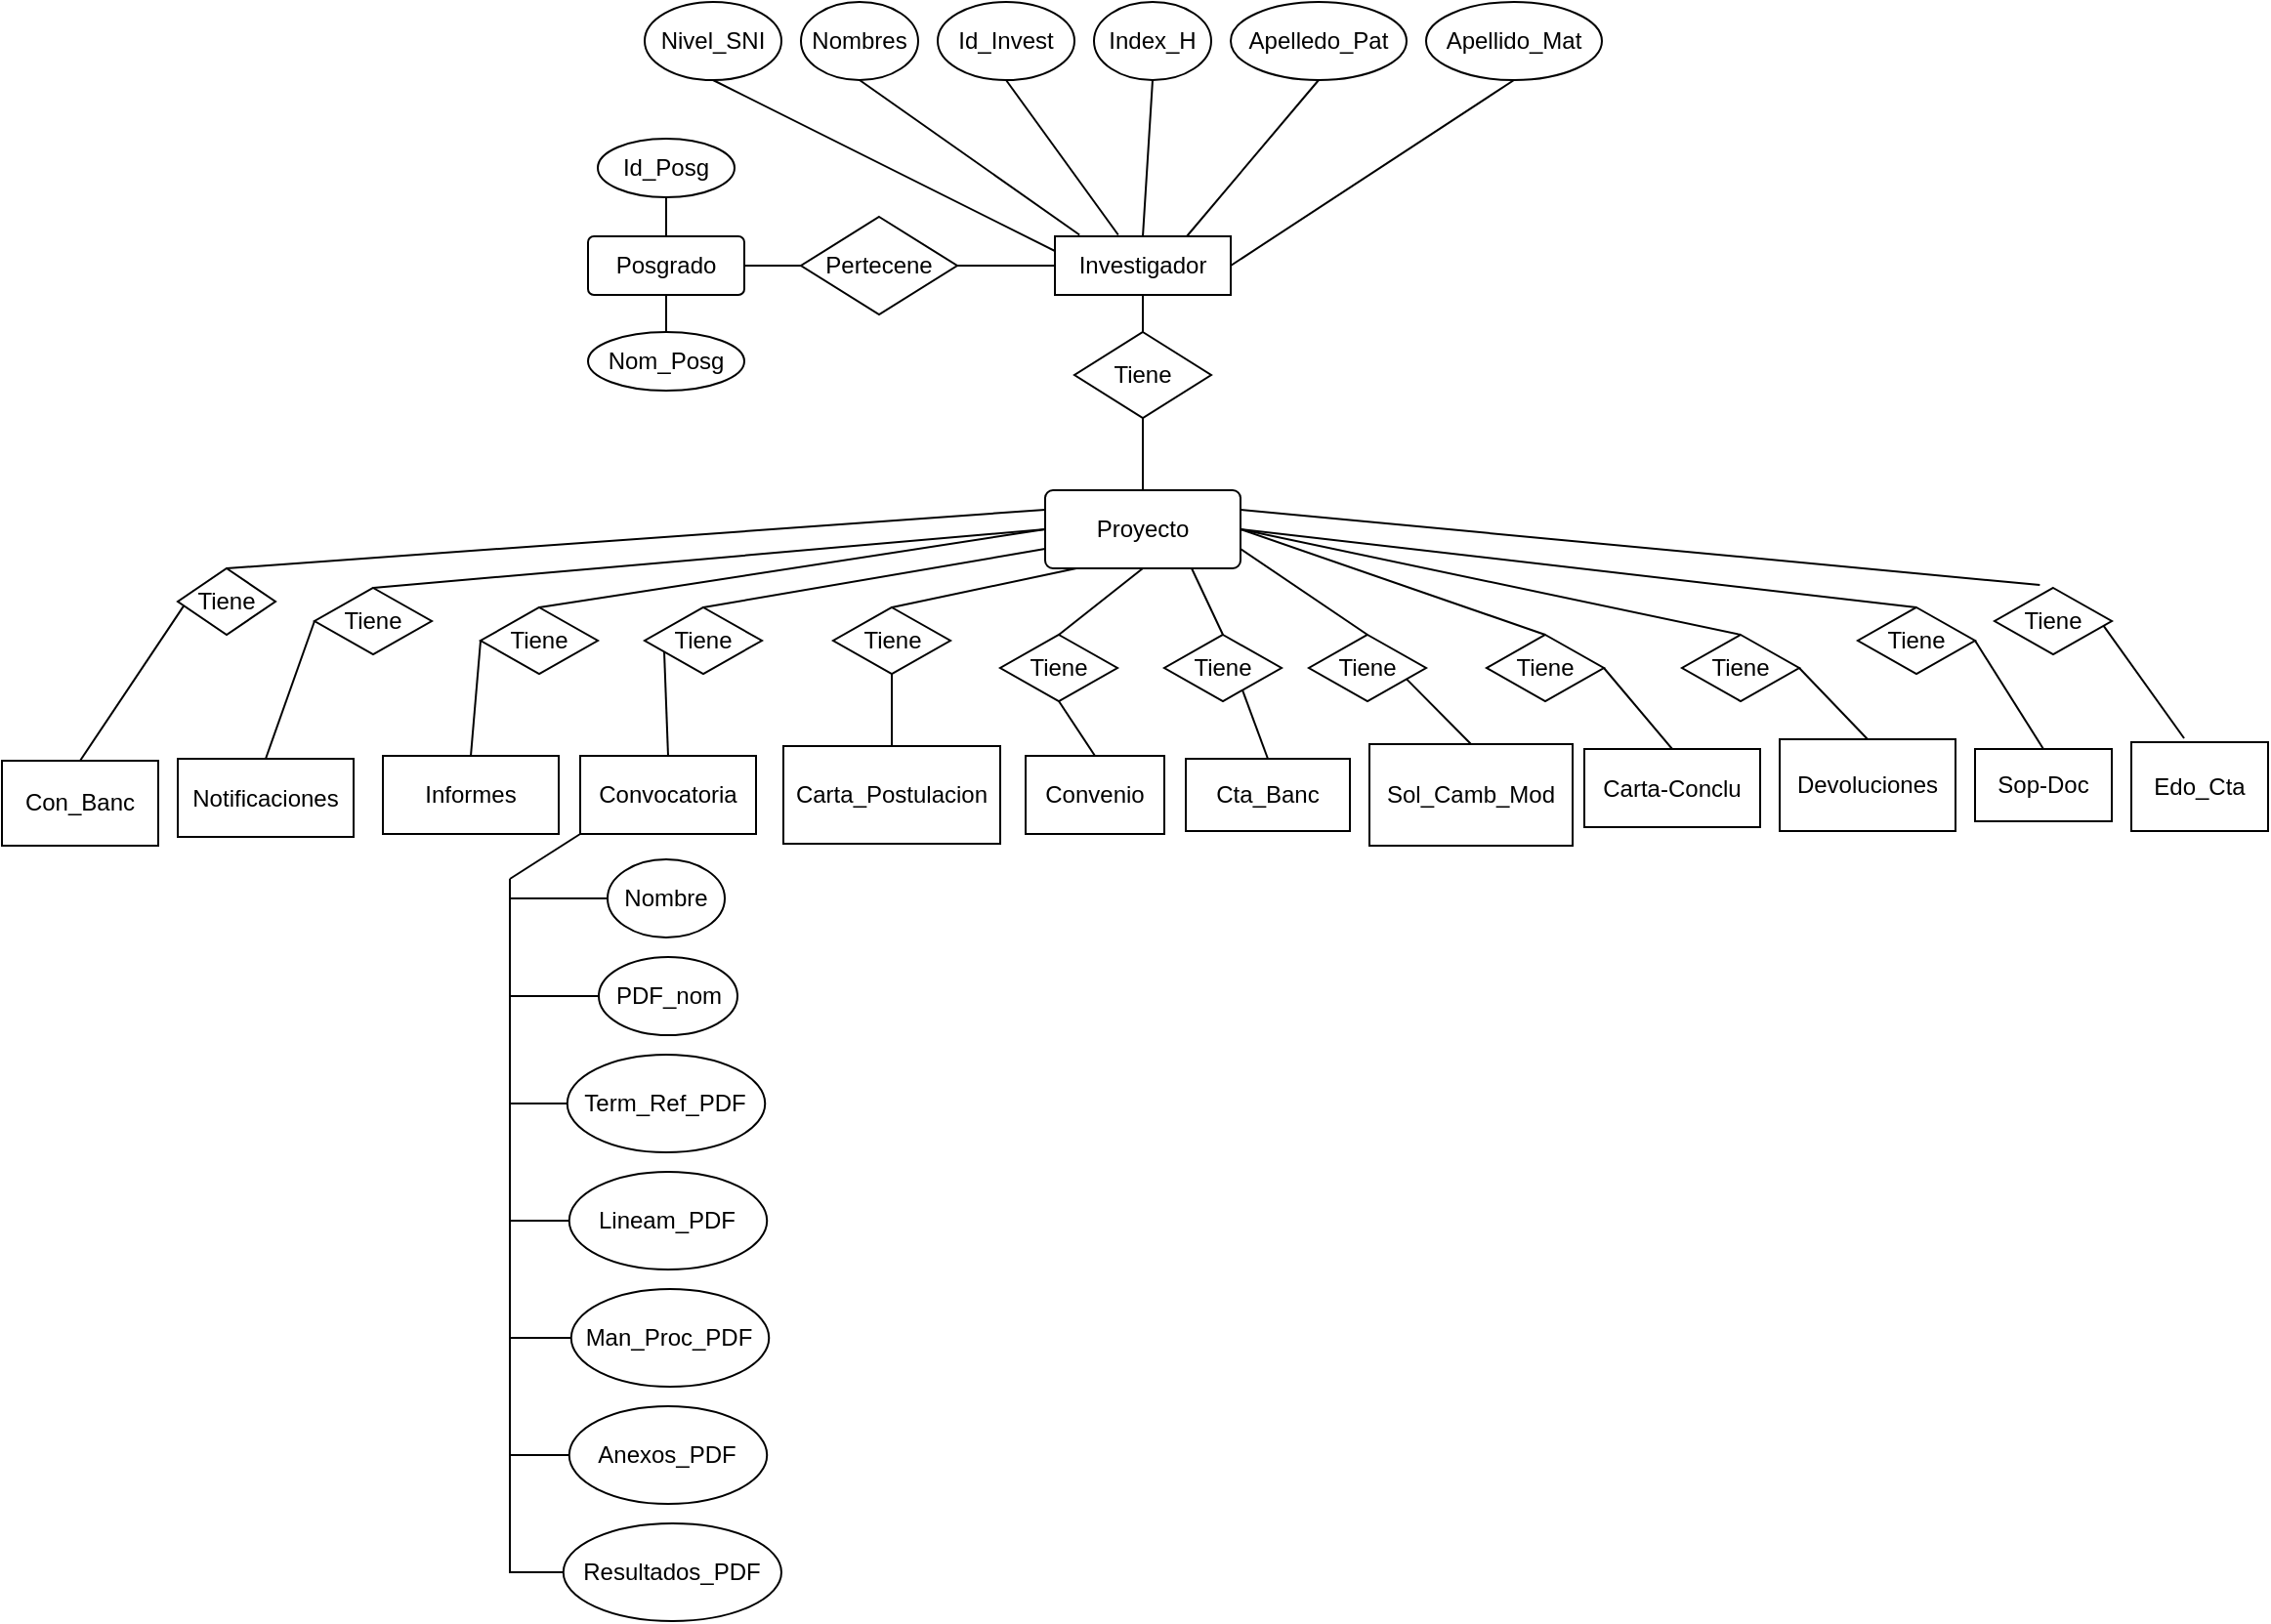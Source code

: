 <mxfile version="20.8.23" type="github">
  <diagram name="Página-1" id="talk2UAZNnC-9V4pHTTT">
    <mxGraphModel dx="2534" dy="782" grid="1" gridSize="10" guides="1" tooltips="1" connect="1" arrows="1" fold="1" page="1" pageScale="1" pageWidth="1100" pageHeight="850" math="0" shadow="0">
      <root>
        <mxCell id="0" />
        <mxCell id="1" parent="0" />
        <mxCell id="CKS4pDuvZnmvhNHZPCm1-1" value="Investigador" style="whiteSpace=wrap;html=1;align=center;" parent="1" vertex="1">
          <mxGeometry x="379" y="160" width="90" height="30" as="geometry" />
        </mxCell>
        <mxCell id="CKS4pDuvZnmvhNHZPCm1-2" value="Id_Invest" style="ellipse;whiteSpace=wrap;html=1;align=center;" parent="1" vertex="1">
          <mxGeometry x="319" y="40" width="70" height="40" as="geometry" />
        </mxCell>
        <mxCell id="CKS4pDuvZnmvhNHZPCm1-3" value="Index_H" style="ellipse;whiteSpace=wrap;html=1;align=center;" parent="1" vertex="1">
          <mxGeometry x="399" y="40" width="60" height="40" as="geometry" />
        </mxCell>
        <mxCell id="CKS4pDuvZnmvhNHZPCm1-4" value="Apelledo_Pat" style="ellipse;whiteSpace=wrap;html=1;align=center;" parent="1" vertex="1">
          <mxGeometry x="469" y="40" width="90" height="40" as="geometry" />
        </mxCell>
        <mxCell id="CKS4pDuvZnmvhNHZPCm1-5" value="Nivel_SNI" style="ellipse;whiteSpace=wrap;html=1;align=center;" parent="1" vertex="1">
          <mxGeometry x="169" y="40" width="70" height="40" as="geometry" />
        </mxCell>
        <mxCell id="CKS4pDuvZnmvhNHZPCm1-6" value="Nombres" style="ellipse;whiteSpace=wrap;html=1;align=center;" parent="1" vertex="1">
          <mxGeometry x="249" y="40" width="60" height="40" as="geometry" />
        </mxCell>
        <mxCell id="CKS4pDuvZnmvhNHZPCm1-7" value="Apellido_Mat" style="ellipse;whiteSpace=wrap;html=1;align=center;" parent="1" vertex="1">
          <mxGeometry x="569" y="40" width="90" height="40" as="geometry" />
        </mxCell>
        <mxCell id="CKS4pDuvZnmvhNHZPCm1-8" value="" style="endArrow=none;html=1;rounded=0;exitX=0;exitY=0.25;exitDx=0;exitDy=0;entryX=0.5;entryY=1;entryDx=0;entryDy=0;" parent="1" source="CKS4pDuvZnmvhNHZPCm1-1" target="CKS4pDuvZnmvhNHZPCm1-5" edge="1">
          <mxGeometry relative="1" as="geometry">
            <mxPoint x="349" y="130" as="sourcePoint" />
            <mxPoint x="509" y="130" as="targetPoint" />
          </mxGeometry>
        </mxCell>
        <mxCell id="CKS4pDuvZnmvhNHZPCm1-9" value="" style="endArrow=none;html=1;rounded=0;exitX=0.5;exitY=0;exitDx=0;exitDy=0;entryX=0.5;entryY=1;entryDx=0;entryDy=0;" parent="1" source="CKS4pDuvZnmvhNHZPCm1-1" target="CKS4pDuvZnmvhNHZPCm1-3" edge="1">
          <mxGeometry relative="1" as="geometry">
            <mxPoint x="409" y="210" as="sourcePoint" />
            <mxPoint x="129" y="140" as="targetPoint" />
          </mxGeometry>
        </mxCell>
        <mxCell id="CKS4pDuvZnmvhNHZPCm1-10" value="" style="endArrow=none;html=1;rounded=0;exitX=0.75;exitY=0;exitDx=0;exitDy=0;entryX=0.5;entryY=1;entryDx=0;entryDy=0;" parent="1" source="CKS4pDuvZnmvhNHZPCm1-1" target="CKS4pDuvZnmvhNHZPCm1-4" edge="1">
          <mxGeometry relative="1" as="geometry">
            <mxPoint x="409" y="240" as="sourcePoint" />
            <mxPoint x="129" y="170" as="targetPoint" />
          </mxGeometry>
        </mxCell>
        <mxCell id="CKS4pDuvZnmvhNHZPCm1-11" value="" style="endArrow=none;html=1;rounded=0;exitX=0.5;exitY=1;exitDx=0;exitDy=0;entryX=1;entryY=0.5;entryDx=0;entryDy=0;" parent="1" source="CKS4pDuvZnmvhNHZPCm1-7" target="CKS4pDuvZnmvhNHZPCm1-1" edge="1">
          <mxGeometry relative="1" as="geometry">
            <mxPoint x="399" y="290" as="sourcePoint" />
            <mxPoint x="119" y="220" as="targetPoint" />
          </mxGeometry>
        </mxCell>
        <mxCell id="CKS4pDuvZnmvhNHZPCm1-12" value="" style="endArrow=none;html=1;rounded=0;exitX=0.36;exitY=-0.025;exitDx=0;exitDy=0;entryX=0.5;entryY=1;entryDx=0;entryDy=0;exitPerimeter=0;" parent="1" source="CKS4pDuvZnmvhNHZPCm1-1" target="CKS4pDuvZnmvhNHZPCm1-2" edge="1">
          <mxGeometry relative="1" as="geometry">
            <mxPoint x="469" y="190" as="sourcePoint" />
            <mxPoint x="379" y="90" as="targetPoint" />
          </mxGeometry>
        </mxCell>
        <mxCell id="CKS4pDuvZnmvhNHZPCm1-13" value="" style="endArrow=none;html=1;rounded=0;entryX=0.5;entryY=1;entryDx=0;entryDy=0;exitX=0.14;exitY=-0.025;exitDx=0;exitDy=0;exitPerimeter=0;" parent="1" source="CKS4pDuvZnmvhNHZPCm1-1" target="CKS4pDuvZnmvhNHZPCm1-6" edge="1">
          <mxGeometry relative="1" as="geometry">
            <mxPoint x="419" y="150" as="sourcePoint" />
            <mxPoint x="199" y="130" as="targetPoint" />
          </mxGeometry>
        </mxCell>
        <mxCell id="CKS4pDuvZnmvhNHZPCm1-14" value="Pertecene" style="shape=rhombus;perimeter=rhombusPerimeter;whiteSpace=wrap;html=1;align=center;" parent="1" vertex="1">
          <mxGeometry x="249" y="150" width="80" height="50" as="geometry" />
        </mxCell>
        <mxCell id="CKS4pDuvZnmvhNHZPCm1-15" value="Posgrado" style="rounded=1;arcSize=10;whiteSpace=wrap;html=1;align=center;" parent="1" vertex="1">
          <mxGeometry x="140" y="160" width="80" height="30" as="geometry" />
        </mxCell>
        <mxCell id="CKS4pDuvZnmvhNHZPCm1-16" value="" style="endArrow=none;html=1;rounded=0;entryX=0;entryY=0.5;entryDx=0;entryDy=0;" parent="1" source="CKS4pDuvZnmvhNHZPCm1-14" target="CKS4pDuvZnmvhNHZPCm1-1" edge="1">
          <mxGeometry relative="1" as="geometry">
            <mxPoint x="319" y="240" as="sourcePoint" />
            <mxPoint x="509" y="130" as="targetPoint" />
          </mxGeometry>
        </mxCell>
        <mxCell id="CKS4pDuvZnmvhNHZPCm1-17" value="Id_Posg" style="ellipse;whiteSpace=wrap;html=1;align=center;" parent="1" vertex="1">
          <mxGeometry x="145" y="110" width="70" height="30" as="geometry" />
        </mxCell>
        <mxCell id="CKS4pDuvZnmvhNHZPCm1-18" value="Nom_Posg" style="ellipse;whiteSpace=wrap;html=1;align=center;" parent="1" vertex="1">
          <mxGeometry x="140" y="209" width="80" height="30" as="geometry" />
        </mxCell>
        <mxCell id="CKS4pDuvZnmvhNHZPCm1-19" value="" style="endArrow=none;html=1;rounded=0;entryX=0;entryY=0.5;entryDx=0;entryDy=0;exitX=1;exitY=0.5;exitDx=0;exitDy=0;" parent="1" source="CKS4pDuvZnmvhNHZPCm1-15" target="CKS4pDuvZnmvhNHZPCm1-14" edge="1">
          <mxGeometry width="50" height="50" relative="1" as="geometry">
            <mxPoint x="249" y="380" as="sourcePoint" />
            <mxPoint x="299" y="330" as="targetPoint" />
          </mxGeometry>
        </mxCell>
        <mxCell id="CKS4pDuvZnmvhNHZPCm1-23" value="Proyecto" style="rounded=1;arcSize=10;whiteSpace=wrap;html=1;align=center;" parent="1" vertex="1">
          <mxGeometry x="374" y="290" width="100" height="40" as="geometry" />
        </mxCell>
        <mxCell id="CKS4pDuvZnmvhNHZPCm1-24" value="Tiene" style="shape=rhombus;perimeter=rhombusPerimeter;whiteSpace=wrap;html=1;align=center;" parent="1" vertex="1">
          <mxGeometry x="389" y="209" width="70" height="44" as="geometry" />
        </mxCell>
        <mxCell id="CKS4pDuvZnmvhNHZPCm1-25" value="" style="endArrow=none;html=1;rounded=0;exitX=0.5;exitY=0;exitDx=0;exitDy=0;entryX=0.5;entryY=1;entryDx=0;entryDy=0;" parent="1" source="CKS4pDuvZnmvhNHZPCm1-24" target="CKS4pDuvZnmvhNHZPCm1-1" edge="1">
          <mxGeometry width="50" height="50" relative="1" as="geometry">
            <mxPoint x="409" y="120" as="sourcePoint" />
            <mxPoint x="459" y="70" as="targetPoint" />
          </mxGeometry>
        </mxCell>
        <mxCell id="CKS4pDuvZnmvhNHZPCm1-26" value="" style="endArrow=none;html=1;rounded=0;exitX=0.5;exitY=0;exitDx=0;exitDy=0;entryX=0.5;entryY=1;entryDx=0;entryDy=0;" parent="1" source="CKS4pDuvZnmvhNHZPCm1-23" target="CKS4pDuvZnmvhNHZPCm1-24" edge="1">
          <mxGeometry width="50" height="50" relative="1" as="geometry">
            <mxPoint x="409" y="120" as="sourcePoint" />
            <mxPoint x="459" y="70" as="targetPoint" />
          </mxGeometry>
        </mxCell>
        <mxCell id="CKS4pDuvZnmvhNHZPCm1-27" value="Convocatoria" style="rounded;whiteSpace=wrap;html=1;align=center;" parent="1" vertex="1">
          <mxGeometry x="136" y="426" width="90" height="40" as="geometry" />
        </mxCell>
        <mxCell id="CKS4pDuvZnmvhNHZPCm1-30" value="" style="endArrow=none;html=1;rounded=0;entryX=0.5;entryY=1;entryDx=0;entryDy=0;exitX=0.5;exitY=0;exitDx=0;exitDy=0;" parent="1" source="CKS4pDuvZnmvhNHZPCm1-15" target="CKS4pDuvZnmvhNHZPCm1-17" edge="1">
          <mxGeometry width="50" height="50" relative="1" as="geometry">
            <mxPoint x="230" y="185" as="sourcePoint" />
            <mxPoint x="325" y="155" as="targetPoint" />
          </mxGeometry>
        </mxCell>
        <mxCell id="CKS4pDuvZnmvhNHZPCm1-31" value="" style="endArrow=none;html=1;rounded=0;entryX=0.5;entryY=1;entryDx=0;entryDy=0;exitX=0.5;exitY=0;exitDx=0;exitDy=0;" parent="1" source="CKS4pDuvZnmvhNHZPCm1-18" target="CKS4pDuvZnmvhNHZPCm1-15" edge="1">
          <mxGeometry width="50" height="50" relative="1" as="geometry">
            <mxPoint x="190" y="170" as="sourcePoint" />
            <mxPoint x="190" y="150" as="targetPoint" />
          </mxGeometry>
        </mxCell>
        <mxCell id="CKS4pDuvZnmvhNHZPCm1-33" value="Carta_Postulacion" style="rounded;whiteSpace=wrap;html=1;align=center;" parent="1" vertex="1">
          <mxGeometry x="240" y="421" width="111" height="50" as="geometry" />
        </mxCell>
        <mxCell id="CKS4pDuvZnmvhNHZPCm1-34" value="Sol_Camb_Mod" style="rounded;whiteSpace=wrap;html=1;align=center;" parent="1" vertex="1">
          <mxGeometry x="540" y="420" width="104" height="52" as="geometry" />
        </mxCell>
        <mxCell id="CKS4pDuvZnmvhNHZPCm1-35" value="Carta-Conclu" style="rounded;whiteSpace=wrap;html=1;align=center;" parent="1" vertex="1">
          <mxGeometry x="650" y="422.5" width="90" height="40" as="geometry" />
        </mxCell>
        <mxCell id="CKS4pDuvZnmvhNHZPCm1-36" value="Informes" style="rounded;whiteSpace=wrap;html=1;align=center;" parent="1" vertex="1">
          <mxGeometry x="35" y="426" width="90" height="40" as="geometry" />
        </mxCell>
        <mxCell id="CKS4pDuvZnmvhNHZPCm1-37" value="Cta_Banc" style="rounded;whiteSpace=wrap;html=1;align=center;" parent="1" vertex="1">
          <mxGeometry x="446" y="427.5" width="84" height="37" as="geometry" />
        </mxCell>
        <mxCell id="CKS4pDuvZnmvhNHZPCm1-38" value="Convenio" style="rounded;whiteSpace=wrap;html=1;align=center;" parent="1" vertex="1">
          <mxGeometry x="364" y="426" width="71" height="40" as="geometry" />
        </mxCell>
        <mxCell id="CKS4pDuvZnmvhNHZPCm1-40" value="" style="endArrow=none;html=1;rounded=0;exitX=0.5;exitY=0;exitDx=0;exitDy=0;entryX=0;entryY=0.5;entryDx=0;entryDy=0;startArrow=none;" parent="1" source="iRURqrjIJQSKfv4a0Viq-4" target="CKS4pDuvZnmvhNHZPCm1-23" edge="1">
          <mxGeometry relative="1" as="geometry">
            <mxPoint x="400" y="340" as="sourcePoint" />
            <mxPoint x="370" y="310" as="targetPoint" />
          </mxGeometry>
        </mxCell>
        <mxCell id="CKS4pDuvZnmvhNHZPCm1-41" value="" style="endArrow=none;html=1;rounded=0;exitX=0.5;exitY=0;exitDx=0;exitDy=0;entryX=0;entryY=0.75;entryDx=0;entryDy=0;startArrow=none;" parent="1" source="iRURqrjIJQSKfv4a0Viq-6" target="CKS4pDuvZnmvhNHZPCm1-23" edge="1">
          <mxGeometry relative="1" as="geometry">
            <mxPoint x="90" y="387" as="sourcePoint" />
            <mxPoint x="380" y="320" as="targetPoint" />
          </mxGeometry>
        </mxCell>
        <mxCell id="CKS4pDuvZnmvhNHZPCm1-44" value="" style="endArrow=none;html=1;rounded=0;exitX=0.5;exitY=0;exitDx=0;exitDy=0;startArrow=none;" parent="1" source="iRURqrjIJQSKfv4a0Viq-8" edge="1">
          <mxGeometry relative="1" as="geometry">
            <mxPoint x="100" y="397" as="sourcePoint" />
            <mxPoint x="390" y="330" as="targetPoint" />
          </mxGeometry>
        </mxCell>
        <mxCell id="CKS4pDuvZnmvhNHZPCm1-45" value="" style="endArrow=none;html=1;rounded=0;exitX=0.5;exitY=0;exitDx=0;exitDy=0;entryX=0.5;entryY=1;entryDx=0;entryDy=0;startArrow=none;" parent="1" source="iRURqrjIJQSKfv4a0Viq-10" target="CKS4pDuvZnmvhNHZPCm1-23" edge="1">
          <mxGeometry relative="1" as="geometry">
            <mxPoint x="306" y="382" as="sourcePoint" />
            <mxPoint x="400" y="340" as="targetPoint" />
          </mxGeometry>
        </mxCell>
        <mxCell id="CKS4pDuvZnmvhNHZPCm1-46" value="" style="endArrow=none;html=1;rounded=0;exitX=0.5;exitY=0;exitDx=0;exitDy=0;entryX=0.75;entryY=1;entryDx=0;entryDy=0;startArrow=none;" parent="1" source="iRURqrjIJQSKfv4a0Viq-14" target="CKS4pDuvZnmvhNHZPCm1-23" edge="1">
          <mxGeometry relative="1" as="geometry">
            <mxPoint x="410" y="387" as="sourcePoint" />
            <mxPoint x="409" y="340" as="targetPoint" />
          </mxGeometry>
        </mxCell>
        <mxCell id="CKS4pDuvZnmvhNHZPCm1-47" value="" style="endArrow=none;html=1;rounded=0;exitX=0.5;exitY=0;exitDx=0;exitDy=0;entryX=1;entryY=0.75;entryDx=0;entryDy=0;startArrow=none;" parent="1" source="iRURqrjIJQSKfv4a0Viq-12" target="CKS4pDuvZnmvhNHZPCm1-23" edge="1">
          <mxGeometry relative="1" as="geometry">
            <mxPoint x="501" y="387" as="sourcePoint" />
            <mxPoint x="459" y="340" as="targetPoint" />
          </mxGeometry>
        </mxCell>
        <mxCell id="CKS4pDuvZnmvhNHZPCm1-48" value="" style="endArrow=none;html=1;rounded=0;exitX=0.5;exitY=0;exitDx=0;exitDy=0;entryX=1;entryY=0.5;entryDx=0;entryDy=0;startArrow=none;" parent="1" source="iRURqrjIJQSKfv4a0Viq-16" target="CKS4pDuvZnmvhNHZPCm1-23" edge="1">
          <mxGeometry relative="1" as="geometry">
            <mxPoint x="621" y="382" as="sourcePoint" />
            <mxPoint x="484" y="330" as="targetPoint" />
          </mxGeometry>
        </mxCell>
        <mxCell id="CKS4pDuvZnmvhNHZPCm1-50" value="Con_Banc" style="rounded;whiteSpace=wrap;html=1;align=center;" parent="1" vertex="1">
          <mxGeometry x="-160" y="428.5" width="80" height="43.5" as="geometry" />
        </mxCell>
        <mxCell id="CKS4pDuvZnmvhNHZPCm1-51" value="Notificaciones" style="rounded;whiteSpace=wrap;html=1;align=center;" parent="1" vertex="1">
          <mxGeometry x="-70" y="427.5" width="90" height="40" as="geometry" />
        </mxCell>
        <mxCell id="CKS4pDuvZnmvhNHZPCm1-52" value="Edo_Cta" style="rounded;whiteSpace=wrap;html=1;align=center;" parent="1" vertex="1">
          <mxGeometry x="930" y="419" width="70" height="45.5" as="geometry" />
        </mxCell>
        <mxCell id="CKS4pDuvZnmvhNHZPCm1-53" value="Sop-Doc" style="rounded;whiteSpace=wrap;html=1;align=center;" parent="1" vertex="1">
          <mxGeometry x="850" y="422.5" width="70" height="37" as="geometry" />
        </mxCell>
        <mxCell id="CKS4pDuvZnmvhNHZPCm1-54" value="Devoluciones" style="rounded;whiteSpace=wrap;html=1;align=center;" parent="1" vertex="1">
          <mxGeometry x="750" y="417.5" width="90" height="47" as="geometry" />
        </mxCell>
        <mxCell id="CKS4pDuvZnmvhNHZPCm1-55" value="" style="endArrow=none;html=1;rounded=0;exitX=0.5;exitY=0;exitDx=0;exitDy=0;entryX=1;entryY=0.5;entryDx=0;entryDy=0;startArrow=none;" parent="1" source="iRURqrjIJQSKfv4a0Viq-22" target="CKS4pDuvZnmvhNHZPCm1-23" edge="1">
          <mxGeometry width="50" height="50" relative="1" as="geometry">
            <mxPoint x="450" y="420" as="sourcePoint" />
            <mxPoint x="500" y="370" as="targetPoint" />
          </mxGeometry>
        </mxCell>
        <mxCell id="CKS4pDuvZnmvhNHZPCm1-57" value="" style="endArrow=none;html=1;rounded=0;exitX=1;exitY=0.5;exitDx=0;exitDy=0;entryX=0.5;entryY=0;entryDx=0;entryDy=0;startArrow=none;" parent="1" source="iRURqrjIJQSKfv4a0Viq-20" target="CKS4pDuvZnmvhNHZPCm1-53" edge="1">
          <mxGeometry relative="1" as="geometry">
            <mxPoint x="408" y="460" as="sourcePoint" />
            <mxPoint x="568" y="460" as="targetPoint" />
          </mxGeometry>
        </mxCell>
        <mxCell id="CKS4pDuvZnmvhNHZPCm1-59" value="" style="endArrow=none;html=1;rounded=0;exitX=0.5;exitY=0;exitDx=0;exitDy=0;entryX=0;entryY=0.5;entryDx=0;entryDy=0;startArrow=none;" parent="1" source="iRURqrjIJQSKfv4a0Viq-1" target="CKS4pDuvZnmvhNHZPCm1-23" edge="1">
          <mxGeometry relative="1" as="geometry">
            <mxPoint x="90" y="387" as="sourcePoint" />
            <mxPoint x="384" y="320" as="targetPoint" />
          </mxGeometry>
        </mxCell>
        <mxCell id="CKS4pDuvZnmvhNHZPCm1-60" value="" style="endArrow=none;html=1;rounded=0;exitX=0.5;exitY=0;exitDx=0;exitDy=0;entryX=0;entryY=0.25;entryDx=0;entryDy=0;startArrow=none;" parent="1" source="CKS4pDuvZnmvhNHZPCm1-78" target="CKS4pDuvZnmvhNHZPCm1-23" edge="1">
          <mxGeometry relative="1" as="geometry">
            <mxPoint x="100" y="397" as="sourcePoint" />
            <mxPoint x="394" y="330" as="targetPoint" />
          </mxGeometry>
        </mxCell>
        <mxCell id="CKS4pDuvZnmvhNHZPCm1-61" value="" style="endArrow=none;html=1;rounded=0;exitX=1;exitY=0.25;exitDx=0;exitDy=0;entryX=0.386;entryY=-0.044;entryDx=0;entryDy=0;entryPerimeter=0;startArrow=none;" parent="1" source="iRURqrjIJQSKfv4a0Viq-18" target="CKS4pDuvZnmvhNHZPCm1-52" edge="1">
          <mxGeometry relative="1" as="geometry">
            <mxPoint x="484" y="320" as="sourcePoint" />
            <mxPoint x="895" y="384" as="targetPoint" />
          </mxGeometry>
        </mxCell>
        <mxCell id="CKS4pDuvZnmvhNHZPCm1-62" value="Nombre" style="ellipse;whiteSpace=wrap;html=1;align=center;" parent="1" vertex="1">
          <mxGeometry x="150" y="479" width="60" height="40" as="geometry" />
        </mxCell>
        <mxCell id="CKS4pDuvZnmvhNHZPCm1-63" value="PDF_nom" style="ellipse;whiteSpace=wrap;html=1;align=center;" parent="1" vertex="1">
          <mxGeometry x="145.5" y="529" width="71" height="40" as="geometry" />
        </mxCell>
        <mxCell id="CKS4pDuvZnmvhNHZPCm1-64" value="Term_Ref_PDF" style="ellipse;whiteSpace=wrap;html=1;align=center;" parent="1" vertex="1">
          <mxGeometry x="129.38" y="579" width="101.25" height="50" as="geometry" />
        </mxCell>
        <mxCell id="CKS4pDuvZnmvhNHZPCm1-65" value="Lineam_PDF" style="ellipse;whiteSpace=wrap;html=1;align=center;" parent="1" vertex="1">
          <mxGeometry x="130.37" y="639" width="101.25" height="50" as="geometry" />
        </mxCell>
        <mxCell id="CKS4pDuvZnmvhNHZPCm1-66" value="Man_Proc_PDF" style="ellipse;whiteSpace=wrap;html=1;align=center;" parent="1" vertex="1">
          <mxGeometry x="131.38" y="699" width="101.25" height="50" as="geometry" />
        </mxCell>
        <mxCell id="CKS4pDuvZnmvhNHZPCm1-67" value="Anexos_PDF" style="ellipse;whiteSpace=wrap;html=1;align=center;" parent="1" vertex="1">
          <mxGeometry x="130.37" y="759" width="101.25" height="50" as="geometry" />
        </mxCell>
        <mxCell id="CKS4pDuvZnmvhNHZPCm1-68" value="Resultados_PDF" style="ellipse;whiteSpace=wrap;html=1;align=center;" parent="1" vertex="1">
          <mxGeometry x="127.37" y="819" width="111.63" height="50" as="geometry" />
        </mxCell>
        <mxCell id="CKS4pDuvZnmvhNHZPCm1-69" value="" style="endArrow=none;html=1;rounded=0;entryX=0;entryY=0.5;entryDx=0;entryDy=0;" parent="1" target="CKS4pDuvZnmvhNHZPCm1-68" edge="1">
          <mxGeometry relative="1" as="geometry">
            <mxPoint x="100" y="489" as="sourcePoint" />
            <mxPoint x="560" y="509" as="targetPoint" />
            <Array as="points">
              <mxPoint x="100" y="844" />
            </Array>
          </mxGeometry>
        </mxCell>
        <mxCell id="CKS4pDuvZnmvhNHZPCm1-70" value="" style="endArrow=none;html=1;rounded=0;entryX=0;entryY=1;entryDx=0;entryDy=0;" parent="1" target="CKS4pDuvZnmvhNHZPCm1-27" edge="1">
          <mxGeometry relative="1" as="geometry">
            <mxPoint x="100" y="489" as="sourcePoint" />
            <mxPoint x="560" y="509" as="targetPoint" />
          </mxGeometry>
        </mxCell>
        <mxCell id="CKS4pDuvZnmvhNHZPCm1-71" value="" style="endArrow=none;html=1;rounded=0;entryX=0;entryY=0.5;entryDx=0;entryDy=0;" parent="1" target="CKS4pDuvZnmvhNHZPCm1-62" edge="1">
          <mxGeometry relative="1" as="geometry">
            <mxPoint x="100" y="499" as="sourcePoint" />
            <mxPoint x="560" y="509" as="targetPoint" />
          </mxGeometry>
        </mxCell>
        <mxCell id="CKS4pDuvZnmvhNHZPCm1-72" value="" style="endArrow=none;html=1;rounded=0;entryX=0;entryY=0.5;entryDx=0;entryDy=0;" parent="1" target="CKS4pDuvZnmvhNHZPCm1-63" edge="1">
          <mxGeometry relative="1" as="geometry">
            <mxPoint x="100" y="549" as="sourcePoint" />
            <mxPoint x="160" y="509" as="targetPoint" />
          </mxGeometry>
        </mxCell>
        <mxCell id="CKS4pDuvZnmvhNHZPCm1-73" value="" style="endArrow=none;html=1;rounded=0;entryX=0;entryY=0.5;entryDx=0;entryDy=0;" parent="1" target="CKS4pDuvZnmvhNHZPCm1-64" edge="1">
          <mxGeometry relative="1" as="geometry">
            <mxPoint x="100" y="604" as="sourcePoint" />
            <mxPoint x="170" y="519" as="targetPoint" />
          </mxGeometry>
        </mxCell>
        <mxCell id="CKS4pDuvZnmvhNHZPCm1-74" value="" style="endArrow=none;html=1;rounded=0;entryX=0;entryY=0.5;entryDx=0;entryDy=0;" parent="1" target="CKS4pDuvZnmvhNHZPCm1-65" edge="1">
          <mxGeometry relative="1" as="geometry">
            <mxPoint x="100" y="664" as="sourcePoint" />
            <mxPoint x="180" y="529" as="targetPoint" />
          </mxGeometry>
        </mxCell>
        <mxCell id="CKS4pDuvZnmvhNHZPCm1-75" value="" style="endArrow=none;html=1;rounded=0;entryX=0;entryY=0.5;entryDx=0;entryDy=0;" parent="1" target="CKS4pDuvZnmvhNHZPCm1-66" edge="1">
          <mxGeometry relative="1" as="geometry">
            <mxPoint x="100" y="724" as="sourcePoint" />
            <mxPoint x="130" y="729" as="targetPoint" />
          </mxGeometry>
        </mxCell>
        <mxCell id="CKS4pDuvZnmvhNHZPCm1-77" value="" style="endArrow=none;html=1;rounded=0;entryX=0;entryY=0.5;entryDx=0;entryDy=0;" parent="1" target="CKS4pDuvZnmvhNHZPCm1-67" edge="1">
          <mxGeometry relative="1" as="geometry">
            <mxPoint x="100" y="784" as="sourcePoint" />
            <mxPoint x="210" y="559" as="targetPoint" />
          </mxGeometry>
        </mxCell>
        <mxCell id="CKS4pDuvZnmvhNHZPCm1-79" value="" style="endArrow=none;html=1;rounded=0;exitX=0.5;exitY=0;exitDx=0;exitDy=0;entryX=0;entryY=0.25;entryDx=0;entryDy=0;" parent="1" source="CKS4pDuvZnmvhNHZPCm1-50" target="CKS4pDuvZnmvhNHZPCm1-78" edge="1">
          <mxGeometry relative="1" as="geometry">
            <mxPoint x="-120" y="429" as="sourcePoint" />
            <mxPoint x="374" y="300" as="targetPoint" />
          </mxGeometry>
        </mxCell>
        <mxCell id="CKS4pDuvZnmvhNHZPCm1-78" value="Tiene" style="shape=rhombus;perimeter=rhombusPerimeter;whiteSpace=wrap;html=1;align=center;" parent="1" vertex="1">
          <mxGeometry x="-70" y="330" width="50" height="34" as="geometry" />
        </mxCell>
        <mxCell id="iRURqrjIJQSKfv4a0Viq-2" value="" style="endArrow=none;html=1;rounded=0;exitX=0.5;exitY=0;exitDx=0;exitDy=0;entryX=0;entryY=0.5;entryDx=0;entryDy=0;" edge="1" parent="1" source="CKS4pDuvZnmvhNHZPCm1-51" target="iRURqrjIJQSKfv4a0Viq-1">
          <mxGeometry relative="1" as="geometry">
            <mxPoint x="-25" y="428" as="sourcePoint" />
            <mxPoint x="374" y="310" as="targetPoint" />
          </mxGeometry>
        </mxCell>
        <mxCell id="iRURqrjIJQSKfv4a0Viq-1" value="Tiene" style="shape=rhombus;perimeter=rhombusPerimeter;whiteSpace=wrap;html=1;align=center;" vertex="1" parent="1">
          <mxGeometry y="340" width="60" height="34" as="geometry" />
        </mxCell>
        <mxCell id="iRURqrjIJQSKfv4a0Viq-5" value="" style="endArrow=none;html=1;rounded=0;exitX=0.5;exitY=0;exitDx=0;exitDy=0;entryX=0;entryY=0.5;entryDx=0;entryDy=0;" edge="1" parent="1" source="CKS4pDuvZnmvhNHZPCm1-36" target="iRURqrjIJQSKfv4a0Viq-4">
          <mxGeometry relative="1" as="geometry">
            <mxPoint x="80" y="426" as="sourcePoint" />
            <mxPoint x="374" y="310" as="targetPoint" />
          </mxGeometry>
        </mxCell>
        <mxCell id="iRURqrjIJQSKfv4a0Viq-4" value="Tiene" style="shape=rhombus;perimeter=rhombusPerimeter;whiteSpace=wrap;html=1;align=center;" vertex="1" parent="1">
          <mxGeometry x="85" y="350" width="60" height="34" as="geometry" />
        </mxCell>
        <mxCell id="iRURqrjIJQSKfv4a0Viq-7" value="" style="endArrow=none;html=1;rounded=0;exitX=0.5;exitY=0;exitDx=0;exitDy=0;entryX=0;entryY=0.75;entryDx=0;entryDy=0;" edge="1" parent="1" source="CKS4pDuvZnmvhNHZPCm1-27" target="iRURqrjIJQSKfv4a0Viq-6">
          <mxGeometry relative="1" as="geometry">
            <mxPoint x="181" y="426" as="sourcePoint" />
            <mxPoint x="374" y="320" as="targetPoint" />
          </mxGeometry>
        </mxCell>
        <mxCell id="iRURqrjIJQSKfv4a0Viq-6" value="Tiene" style="shape=rhombus;perimeter=rhombusPerimeter;whiteSpace=wrap;html=1;align=center;" vertex="1" parent="1">
          <mxGeometry x="169" y="350" width="60" height="34" as="geometry" />
        </mxCell>
        <mxCell id="iRURqrjIJQSKfv4a0Viq-9" value="" style="endArrow=none;html=1;rounded=0;exitX=0.5;exitY=0;exitDx=0;exitDy=0;" edge="1" parent="1" source="CKS4pDuvZnmvhNHZPCm1-33" target="iRURqrjIJQSKfv4a0Viq-8">
          <mxGeometry relative="1" as="geometry">
            <mxPoint x="296" y="421" as="sourcePoint" />
            <mxPoint x="390" y="330" as="targetPoint" />
          </mxGeometry>
        </mxCell>
        <mxCell id="iRURqrjIJQSKfv4a0Viq-8" value="Tiene" style="shape=rhombus;perimeter=rhombusPerimeter;whiteSpace=wrap;html=1;align=center;" vertex="1" parent="1">
          <mxGeometry x="265.5" y="350" width="60" height="34" as="geometry" />
        </mxCell>
        <mxCell id="iRURqrjIJQSKfv4a0Viq-11" value="" style="endArrow=none;html=1;rounded=0;exitX=0.5;exitY=0;exitDx=0;exitDy=0;entryX=0.5;entryY=1;entryDx=0;entryDy=0;" edge="1" parent="1" source="CKS4pDuvZnmvhNHZPCm1-38" target="iRURqrjIJQSKfv4a0Viq-10">
          <mxGeometry relative="1" as="geometry">
            <mxPoint x="400" y="426" as="sourcePoint" />
            <mxPoint x="424" y="330" as="targetPoint" />
          </mxGeometry>
        </mxCell>
        <mxCell id="iRURqrjIJQSKfv4a0Viq-10" value="Tiene" style="shape=rhombus;perimeter=rhombusPerimeter;whiteSpace=wrap;html=1;align=center;" vertex="1" parent="1">
          <mxGeometry x="351" y="364" width="60" height="34" as="geometry" />
        </mxCell>
        <mxCell id="iRURqrjIJQSKfv4a0Viq-13" value="" style="endArrow=none;html=1;rounded=0;exitX=0.5;exitY=0;exitDx=0;exitDy=0;entryX=1;entryY=0.75;entryDx=0;entryDy=0;" edge="1" parent="1" source="CKS4pDuvZnmvhNHZPCm1-34" target="iRURqrjIJQSKfv4a0Viq-12">
          <mxGeometry relative="1" as="geometry">
            <mxPoint x="592" y="420" as="sourcePoint" />
            <mxPoint x="474" y="320" as="targetPoint" />
          </mxGeometry>
        </mxCell>
        <mxCell id="iRURqrjIJQSKfv4a0Viq-12" value="Tiene" style="shape=rhombus;perimeter=rhombusPerimeter;whiteSpace=wrap;html=1;align=center;" vertex="1" parent="1">
          <mxGeometry x="509" y="364" width="60" height="34" as="geometry" />
        </mxCell>
        <mxCell id="iRURqrjIJQSKfv4a0Viq-15" value="" style="endArrow=none;html=1;rounded=0;exitX=0.5;exitY=0;exitDx=0;exitDy=0;entryX=0.75;entryY=1;entryDx=0;entryDy=0;" edge="1" parent="1" source="CKS4pDuvZnmvhNHZPCm1-37" target="iRURqrjIJQSKfv4a0Viq-14">
          <mxGeometry relative="1" as="geometry">
            <mxPoint x="488" y="428" as="sourcePoint" />
            <mxPoint x="449" y="330" as="targetPoint" />
          </mxGeometry>
        </mxCell>
        <mxCell id="iRURqrjIJQSKfv4a0Viq-14" value="Tiene" style="shape=rhombus;perimeter=rhombusPerimeter;whiteSpace=wrap;html=1;align=center;" vertex="1" parent="1">
          <mxGeometry x="435" y="364" width="60" height="34" as="geometry" />
        </mxCell>
        <mxCell id="iRURqrjIJQSKfv4a0Viq-17" value="" style="endArrow=none;html=1;rounded=0;exitX=0.5;exitY=0;exitDx=0;exitDy=0;entryX=1;entryY=0.5;entryDx=0;entryDy=0;" edge="1" parent="1" source="CKS4pDuvZnmvhNHZPCm1-35" target="iRURqrjIJQSKfv4a0Viq-16">
          <mxGeometry relative="1" as="geometry">
            <mxPoint x="695" y="423" as="sourcePoint" />
            <mxPoint x="474" y="310" as="targetPoint" />
          </mxGeometry>
        </mxCell>
        <mxCell id="iRURqrjIJQSKfv4a0Viq-16" value="Tiene" style="shape=rhombus;perimeter=rhombusPerimeter;whiteSpace=wrap;html=1;align=center;" vertex="1" parent="1">
          <mxGeometry x="600" y="364" width="60" height="34" as="geometry" />
        </mxCell>
        <mxCell id="iRURqrjIJQSKfv4a0Viq-19" value="" style="endArrow=none;html=1;rounded=0;exitX=1;exitY=0.25;exitDx=0;exitDy=0;entryX=0.386;entryY=-0.044;entryDx=0;entryDy=0;entryPerimeter=0;" edge="1" parent="1" source="CKS4pDuvZnmvhNHZPCm1-23" target="iRURqrjIJQSKfv4a0Viq-18">
          <mxGeometry relative="1" as="geometry">
            <mxPoint x="474" y="300" as="sourcePoint" />
            <mxPoint x="957" y="417" as="targetPoint" />
          </mxGeometry>
        </mxCell>
        <mxCell id="iRURqrjIJQSKfv4a0Viq-18" value="Tiene" style="shape=rhombus;perimeter=rhombusPerimeter;whiteSpace=wrap;html=1;align=center;" vertex="1" parent="1">
          <mxGeometry x="860" y="340" width="60" height="34" as="geometry" />
        </mxCell>
        <mxCell id="iRURqrjIJQSKfv4a0Viq-21" value="" style="endArrow=none;html=1;rounded=0;exitX=1;exitY=0.5;exitDx=0;exitDy=0;entryX=0.5;entryY=0;entryDx=0;entryDy=0;" edge="1" parent="1" source="CKS4pDuvZnmvhNHZPCm1-23" target="iRURqrjIJQSKfv4a0Viq-20">
          <mxGeometry relative="1" as="geometry">
            <mxPoint x="474" y="310" as="sourcePoint" />
            <mxPoint x="885" y="423" as="targetPoint" />
          </mxGeometry>
        </mxCell>
        <mxCell id="iRURqrjIJQSKfv4a0Viq-20" value="Tiene" style="shape=rhombus;perimeter=rhombusPerimeter;whiteSpace=wrap;html=1;align=center;" vertex="1" parent="1">
          <mxGeometry x="790" y="350" width="60" height="34" as="geometry" />
        </mxCell>
        <mxCell id="iRURqrjIJQSKfv4a0Viq-23" value="" style="endArrow=none;html=1;rounded=0;exitX=0.5;exitY=0;exitDx=0;exitDy=0;entryX=1;entryY=0.5;entryDx=0;entryDy=0;" edge="1" parent="1" source="CKS4pDuvZnmvhNHZPCm1-54" target="iRURqrjIJQSKfv4a0Viq-22">
          <mxGeometry width="50" height="50" relative="1" as="geometry">
            <mxPoint x="795" y="418" as="sourcePoint" />
            <mxPoint x="474" y="310" as="targetPoint" />
          </mxGeometry>
        </mxCell>
        <mxCell id="iRURqrjIJQSKfv4a0Viq-22" value="Tiene" style="shape=rhombus;perimeter=rhombusPerimeter;whiteSpace=wrap;html=1;align=center;" vertex="1" parent="1">
          <mxGeometry x="700" y="364" width="60" height="34" as="geometry" />
        </mxCell>
      </root>
    </mxGraphModel>
  </diagram>
</mxfile>
